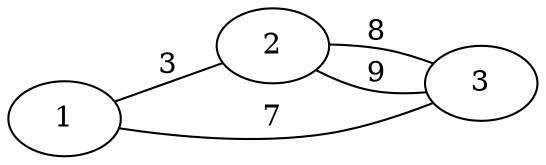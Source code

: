 graph {
    rankdir=LR
    1 -- 2 [label=3, len=3]
    1 -- 3 [label=7, len=7]
    2 -- 3 [label=8, len=8]
    2 -- 3 [label=9, len=9]
}
